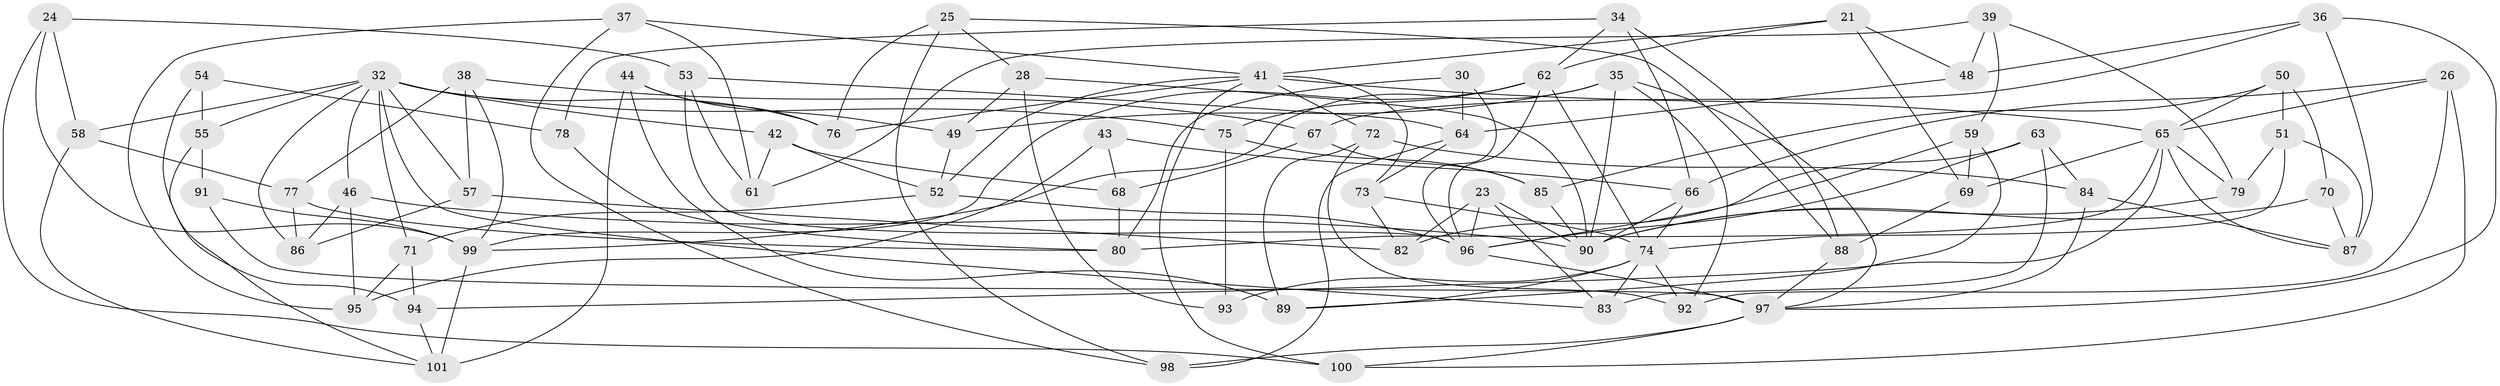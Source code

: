 // original degree distribution, {4: 1.0}
// Generated by graph-tools (version 1.1) at 2025/01/03/04/25 22:01:50]
// undirected, 70 vertices, 157 edges
graph export_dot {
graph [start="1"]
  node [color=gray90,style=filled];
  21;
  23;
  24;
  25;
  26;
  28;
  30;
  32 [super="+2+16+19"];
  34;
  35 [super="+14"];
  36;
  37;
  38;
  39;
  41 [super="+40"];
  42;
  43;
  44;
  46;
  48;
  49 [super="+8"];
  50 [super="+4"];
  51 [super="+31"];
  52 [super="+27"];
  53;
  54;
  55 [super="+29"];
  57;
  58;
  59;
  61;
  62 [super="+56"];
  63;
  64 [super="+17"];
  65 [super="+5+45"];
  66 [super="+11"];
  67;
  68;
  69;
  70;
  71;
  72;
  73;
  74 [super="+33"];
  75 [super="+7"];
  76;
  77;
  78;
  79;
  80 [super="+20"];
  82;
  83;
  84;
  85;
  86;
  87 [super="+81"];
  88;
  89;
  90 [super="+9+10"];
  91;
  92;
  93;
  94;
  95;
  96 [super="+18+22"];
  97 [super="+13+15"];
  98;
  99 [super="+60"];
  100;
  101 [super="+47"];
  21 -- 69;
  21 -- 41;
  21 -- 48;
  21 -- 62;
  23 -- 83;
  23 -- 96;
  23 -- 82;
  23 -- 90;
  24 -- 100;
  24 -- 53;
  24 -- 58;
  24 -- 99;
  25 -- 28;
  25 -- 88;
  25 -- 76;
  25 -- 98;
  26 -- 100;
  26 -- 66;
  26 -- 92;
  26 -- 65;
  28 -- 93;
  28 -- 49;
  28 -- 90;
  30 -- 64 [weight=2];
  30 -- 80;
  30 -- 96;
  32 -- 83;
  32 -- 76;
  32 -- 42;
  32 -- 46;
  32 -- 57;
  32 -- 71;
  32 -- 55;
  32 -- 58;
  32 -- 75;
  32 -- 86;
  34 -- 88;
  34 -- 66;
  34 -- 78;
  34 -- 62;
  35 -- 99;
  35 -- 49 [weight=2];
  35 -- 92;
  35 -- 90;
  35 -- 97;
  36 -- 48;
  36 -- 67;
  36 -- 87;
  36 -- 97;
  37 -- 95;
  37 -- 41;
  37 -- 98;
  37 -- 61;
  38 -- 57;
  38 -- 67;
  38 -- 99;
  38 -- 77;
  39 -- 61;
  39 -- 79;
  39 -- 59;
  39 -- 48;
  41 -- 72;
  41 -- 65;
  41 -- 100;
  41 -- 73;
  41 -- 76;
  41 -- 52;
  42 -- 61;
  42 -- 52;
  42 -- 68;
  43 -- 66 [weight=2];
  43 -- 68;
  43 -- 95;
  44 -- 89;
  44 -- 76;
  44 -- 101;
  44 -- 49;
  46 -- 95;
  46 -- 86;
  46 -- 90;
  48 -- 64;
  49 -- 52 [weight=2];
  50 -- 70 [weight=2];
  50 -- 85;
  50 -- 51 [weight=2];
  50 -- 65;
  51 -- 87 [weight=2];
  51 -- 79;
  51 -- 74;
  52 -- 71;
  52 -- 96;
  53 -- 61;
  53 -- 64;
  53 -- 96;
  54 -- 94;
  54 -- 78;
  54 -- 55 [weight=2];
  55 -- 91 [weight=2];
  55 -- 101;
  57 -- 82;
  57 -- 86;
  58 -- 77;
  58 -- 101;
  59 -- 69;
  59 -- 89;
  59 -- 96;
  62 -- 74;
  62 -- 75 [weight=2];
  62 -- 99 [weight=2];
  62 -- 96;
  63 -- 84;
  63 -- 82;
  63 -- 83;
  63 -- 96;
  64 -- 73;
  64 -- 98;
  65 -- 94;
  65 -- 87;
  65 -- 79;
  65 -- 80;
  65 -- 69;
  66 -- 90;
  66 -- 74;
  67 -- 68;
  67 -- 85;
  68 -- 80;
  69 -- 88;
  70 -- 87;
  70 -- 90;
  71 -- 94;
  71 -- 95;
  72 -- 84;
  72 -- 89;
  72 -- 92;
  73 -- 74;
  73 -- 82;
  74 -- 92;
  74 -- 83;
  74 -- 89;
  74 -- 93;
  75 -- 93 [weight=2];
  75 -- 85;
  77 -- 86;
  77 -- 80;
  78 -- 80 [weight=2];
  79 -- 90;
  84 -- 97;
  84 -- 87;
  85 -- 90;
  88 -- 97;
  91 -- 99;
  91 -- 97;
  94 -- 101;
  96 -- 97;
  97 -- 98;
  97 -- 100;
  99 -- 101 [weight=2];
}
